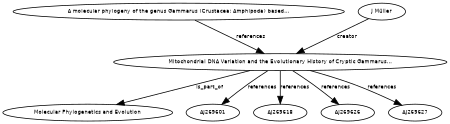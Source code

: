 digraph G {
size="3,3";
node [fontsize=7, fontname="Helvetica"];
edge [fontsize=7, fontname="Helvetica"];
node0 [label="Mitochondrial DNA Variation and the Evolutionary History of Cryptic Gammarus...", width=0.27433100247,height=0.27433100247];
node1 [label="A molecular phylogeny of the genus Gammarus (Crustacea: Amphipoda) based...", width=0.27433100247,height=0.27433100247];
node2 [label="J Müller", width=0.27433100247,height=0.27433100247];
node3 [label="Molecular Phylogenetics and Evolution", width=0.27433100247,height=0.27433100247];
node4 [label="AJ269601", width=0.27433100247,height=0.27433100247];
node5 [label="AJ269618", width=0.27433100247,height=0.27433100247];
node6 [label="AJ269626", width=0.27433100247,height=0.27433100247];
node7 [label="AJ269627", width=0.27433100247,height=0.27433100247];
node1 -> node0 [label="references"];
node2 -> node0 [label="creator"];
node0 -> node3 [label="is_part_of"];
node0 -> node4 [label="references"];
node0 -> node5 [label="references"];
node0 -> node6 [label="references"];
node0 -> node7 [label="references"];
}

